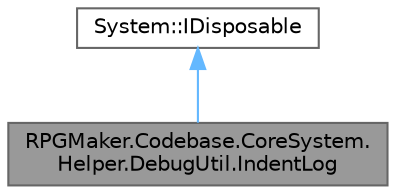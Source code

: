 digraph "RPGMaker.Codebase.CoreSystem.Helper.DebugUtil.IndentLog"
{
 // LATEX_PDF_SIZE
  bgcolor="transparent";
  edge [fontname=Helvetica,fontsize=10,labelfontname=Helvetica,labelfontsize=10];
  node [fontname=Helvetica,fontsize=10,shape=box,height=0.2,width=0.4];
  Node1 [id="Node000001",label="RPGMaker.Codebase.CoreSystem.\lHelper.DebugUtil.IndentLog",height=0.2,width=0.4,color="gray40", fillcolor="grey60", style="filled", fontcolor="black",tooltip="ログ出力のインデント指定をするクラス。"];
  Node2 -> Node1 [id="edge1_Node000001_Node000002",dir="back",color="steelblue1",style="solid",tooltip=" "];
  Node2 [id="Node000002",label="System::IDisposable",height=0.2,width=0.4,color="gray40", fillcolor="white", style="filled",tooltip=" "];
}
